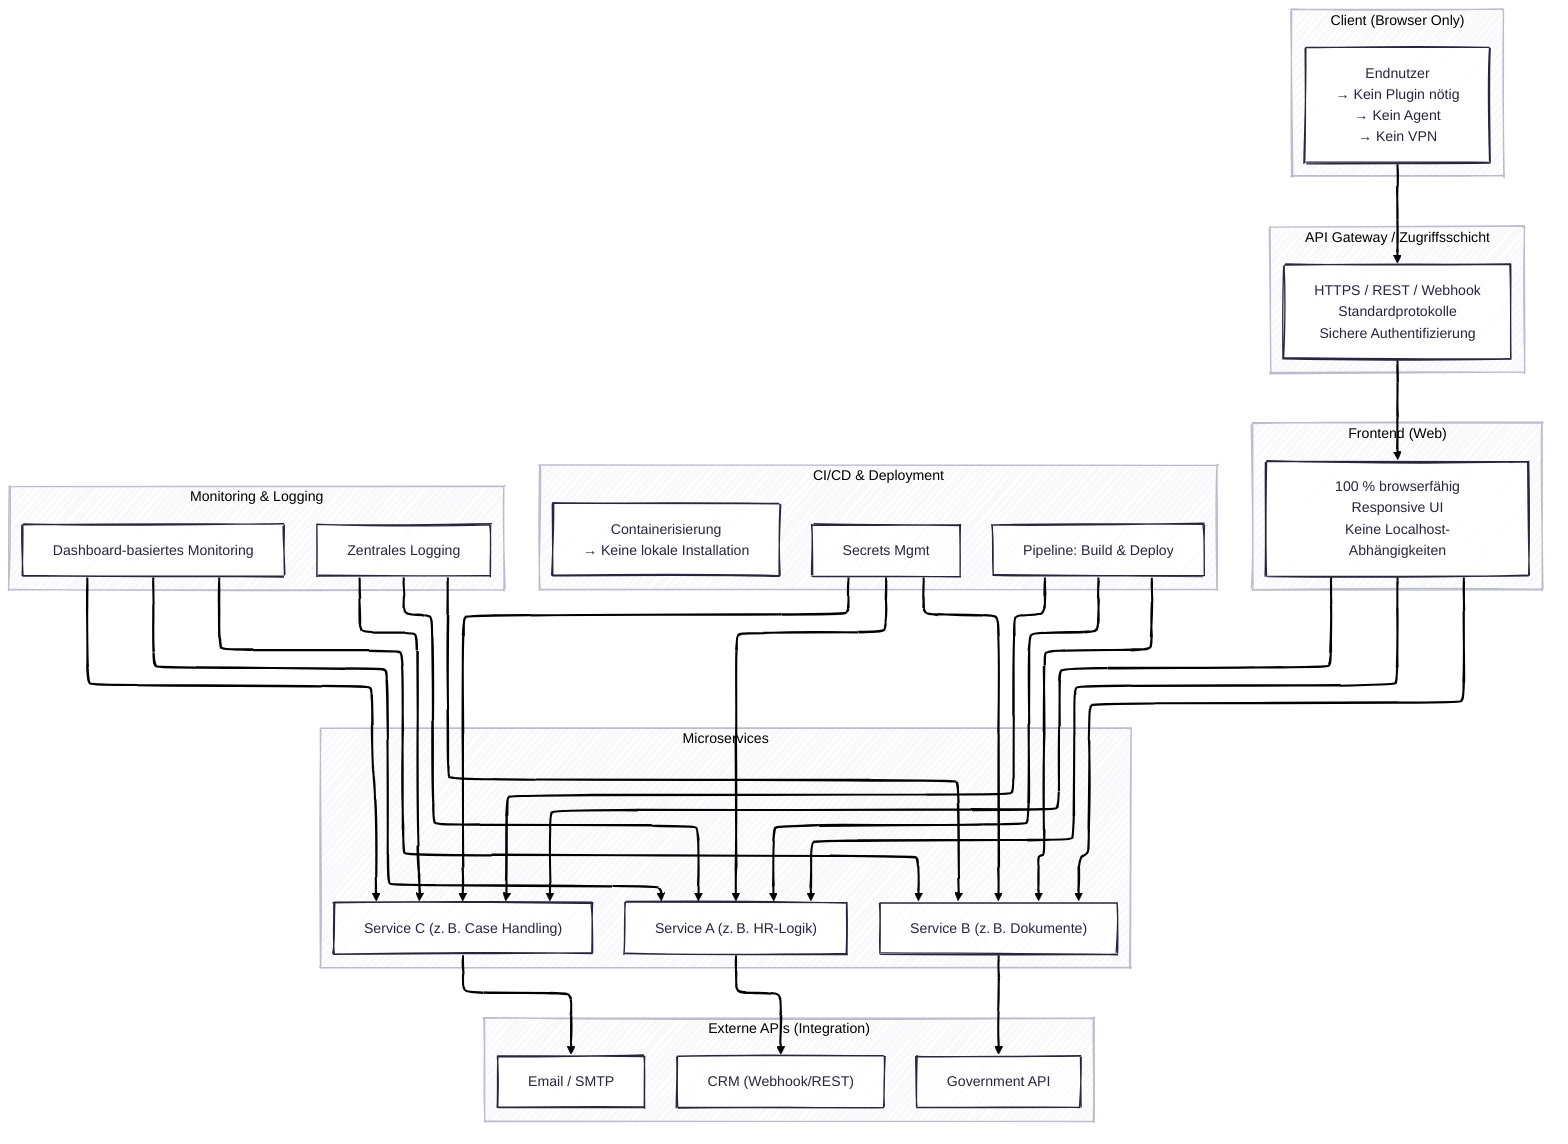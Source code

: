 ---
config:
  theme: redux
  layout: elk
  look: handDrawn
---
flowchart TD
 subgraph ClientLayer["Client (Browser Only)"]
        A1["Endnutzer\n→ Kein Plugin nötig\n→ Kein Agent\n→ Kein VPN"]
  end
 subgraph GatewayLayer["API Gateway / Zugriffsschicht"]
        B1["HTTPS / REST / Webhook\nStandardprotokolle\nSichere Authentifizierung"]
  end
 subgraph FrontendLayer["Frontend (Web)"]
        C1["100 % browserfähig\nResponsive UI\nKeine Localhost-Abhängigkeiten"]
  end
 subgraph ServiceLayer["Microservices"]
        D1["Service A (z. B. HR-Logik)"]
        D2["Service B (z. B. Dokumente)"]
        D3["Service C (z. B. Case Handling)"]
  end
 subgraph ExternalSystems["Externe APIs (Integration)"]
        E1["CRM (Webhook/REST)"]
        E2["Government API"]
        E3["Email / SMTP"]
  end
 subgraph DeploymentLayer["CI/CD & Deployment"]
        F1["Pipeline: Build & Deploy"]
        F2["Secrets Mgmt"]
        F3["Containerisierung\n→ Keine lokale Installation"]
  end
 subgraph Observability["Monitoring & Logging"]
        G1["Zentrales Logging"]
        G2["Dashboard-basiertes Monitoring"]
  end
    A1 --> B1
    B1 --> C1
    C1 --> D1 & D2 & D3
    D1 --> E1
    D2 --> E2
    D3 --> E3
    F1 --> D1 & D2 & D3
    G1 --> D1 & D2 & D3
    G2 --> D1 & D2 & D3
    F2 --> D1 & D2 & D3
    classDef clean fill:#E3F2FD,stroke:#1E88E5,stroke-width:1px
    classDef section fill:#FFF3E0,stroke:#FF9800,stroke-width:1px